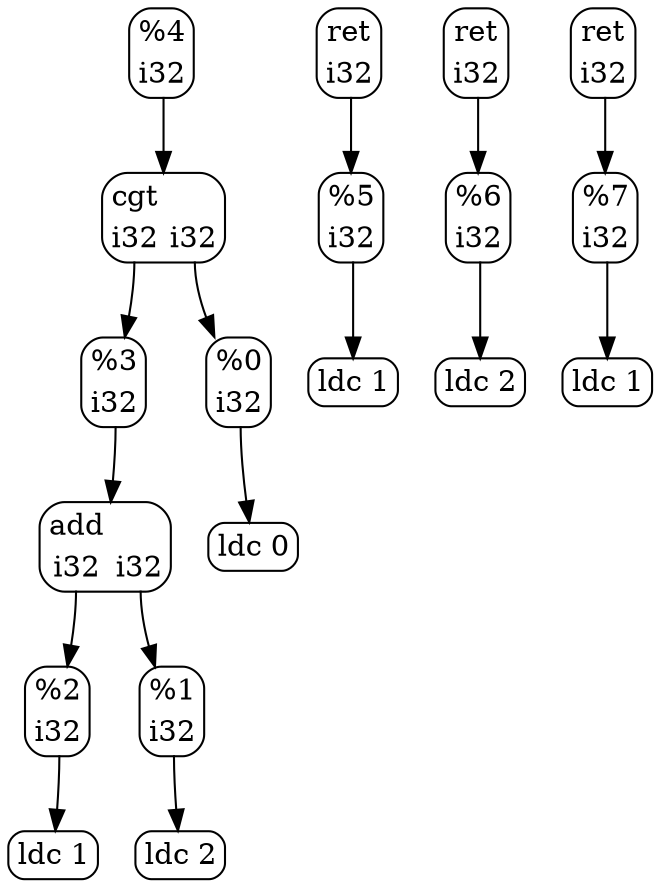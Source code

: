digraph
{
    "%2" [ label = <<table border="1" cellborder="0" cellpadding="2" cellspacing="1" style="ROUNDED"><tr><td colspan="0" rowspan="0"><font>%2</font></td></tr><tr><td colspan="0" port="0" rowspan="1"><font>i32</font></td></tr></table>>, shape = plain, style = rounded ]
    "Auto[2]" [ label = <<table border="1" cellborder="0" cellpadding="2" cellspacing="1" style="ROUNDED"><tr><td colspan="1" rowspan="0"><font>ldc 1</font></td></tr></table>>, shape = plain, style = rounded ]
    "%1" [ label = <<table border="1" cellborder="0" cellpadding="2" cellspacing="1" style="ROUNDED"><tr><td colspan="0" rowspan="0"><font>%1</font></td></tr><tr><td colspan="0" port="0" rowspan="1"><font>i32</font></td></tr></table>>, shape = plain, style = rounded ]
    "Auto[4]" [ label = <<table border="1" cellborder="0" cellpadding="2" cellspacing="1" style="ROUNDED"><tr><td colspan="1" rowspan="0"><font>ldc 2</font></td></tr></table>>, shape = plain, style = rounded ]
    "%3" [ label = <<table border="1" cellborder="0" cellpadding="2" cellspacing="1" style="ROUNDED"><tr><td colspan="0" rowspan="0"><font>%3</font></td></tr><tr><td colspan="0" port="0" rowspan="1"><font>i32</font></td></tr></table>>, shape = plain, style = rounded ]
    "Auto[6]" [ label = <<table border="1" cellborder="0" cellpadding="2" cellspacing="1" style="ROUNDED"><tr><td colspan="1" rowspan="0"><font>add</font></td></tr><tr><td colspan="1" port="0" rowspan="1"><font>i32</font></td><td colspan="1" port="1" rowspan="1"><font>i32</font></td></tr></table>>, shape = plain, style = rounded ]
    "%0" [ label = <<table border="1" cellborder="0" cellpadding="2" cellspacing="1" style="ROUNDED"><tr><td colspan="0" rowspan="0"><font>%0</font></td></tr><tr><td colspan="0" port="0" rowspan="1"><font>i32</font></td></tr></table>>, shape = plain, style = rounded ]
    "Auto[10]" [ label = <<table border="1" cellborder="0" cellpadding="2" cellspacing="1" style="ROUNDED"><tr><td colspan="1" rowspan="0"><font>ldc 0</font></td></tr></table>>, shape = plain, style = rounded ]
    "%4" [ label = <<table border="1" cellborder="0" cellpadding="2" cellspacing="1" style="ROUNDED"><tr><td colspan="0" rowspan="0"><font>%4</font></td></tr><tr><td colspan="0" port="0" rowspan="1"><font>i32</font></td></tr></table>>, shape = plain, style = rounded ]
    "Auto[12]" [ label = <<table border="1" cellborder="0" cellpadding="2" cellspacing="1" style="ROUNDED"><tr><td colspan="1" rowspan="0"><font>cgt</font></td></tr><tr><td colspan="1" port="0" rowspan="1"><font>i32</font></td><td colspan="1" port="1" rowspan="1"><font>i32</font></td></tr></table>>, shape = plain, style = rounded ]
    "%5" [ label = <<table border="1" cellborder="0" cellpadding="2" cellspacing="1" style="ROUNDED"><tr><td colspan="0" rowspan="0"><font>%5</font></td></tr><tr><td colspan="0" port="0" rowspan="1"><font>i32</font></td></tr></table>>, shape = plain, style = rounded ]
    "Auto[16]" [ label = <<table border="1" cellborder="0" cellpadding="2" cellspacing="1" style="ROUNDED"><tr><td colspan="1" rowspan="0"><font>ldc 1</font></td></tr></table>>, shape = plain, style = rounded ]
    "Auto[17]" [ label = <<table border="1" cellborder="0" cellpadding="2" cellspacing="1" style="ROUNDED"><tr><td colspan="1" rowspan="0"><font>ret</font></td></tr><tr><td colspan="1" port="0" rowspan="1"><font>i32</font></td></tr></table>>, shape = plain, style = rounded ]
    "%6" [ label = <<table border="1" cellborder="0" cellpadding="2" cellspacing="1" style="ROUNDED"><tr><td colspan="0" rowspan="0"><font>%6</font></td></tr><tr><td colspan="0" port="0" rowspan="1"><font>i32</font></td></tr></table>>, shape = plain, style = rounded ]
    "Auto[20]" [ label = <<table border="1" cellborder="0" cellpadding="2" cellspacing="1" style="ROUNDED"><tr><td colspan="1" rowspan="0"><font>ldc 2</font></td></tr></table>>, shape = plain, style = rounded ]
    "Auto[21]" [ label = <<table border="1" cellborder="0" cellpadding="2" cellspacing="1" style="ROUNDED"><tr><td colspan="1" rowspan="0"><font>ret</font></td></tr><tr><td colspan="1" port="0" rowspan="1"><font>i32</font></td></tr></table>>, shape = plain, style = rounded ]
    "%7" [ label = <<table border="1" cellborder="0" cellpadding="2" cellspacing="1" style="ROUNDED"><tr><td colspan="0" rowspan="0"><font>%7</font></td></tr><tr><td colspan="0" port="0" rowspan="1"><font>i32</font></td></tr></table>>, shape = plain, style = rounded ]
    "Auto[24]" [ label = <<table border="1" cellborder="0" cellpadding="2" cellspacing="1" style="ROUNDED"><tr><td colspan="1" rowspan="0"><font>ldc 1</font></td></tr></table>>, shape = plain, style = rounded ]
    "Auto[25]" [ label = <<table border="1" cellborder="0" cellpadding="2" cellspacing="1" style="ROUNDED"><tr><td colspan="1" rowspan="0"><font>ret</font></td></tr><tr><td colspan="1" port="0" rowspan="1"><font>i32</font></td></tr></table>>, shape = plain, style = rounded ]

    "%2":0:_ -> "Auto[2]"
    "%1":0:_ -> "Auto[4]"
    "%3":0:_ -> "Auto[6]"
    "Auto[6]":0:_ -> "%2" [ color = "", fillcolor = black ]
    "Auto[6]":1:_ -> "%1" [ color = "", fillcolor = black ]
    "%0":0:_ -> "Auto[10]"
    "%4":0:_ -> "Auto[12]"
    "Auto[12]":0:_ -> "%3" [ color = "", fillcolor = black ]
    "Auto[12]":1:_ -> "%0" [ color = "", fillcolor = black ]
    "%5":0:_ -> "Auto[16]"
    "Auto[17]":0:_ -> "%5" [ color = "", fillcolor = black ]
    "%6":0:_ -> "Auto[20]"
    "Auto[21]":0:_ -> "%6" [ color = "", fillcolor = black ]
    "%7":0:_ -> "Auto[24]"
    "Auto[25]":0:_ -> "%7" [ color = "", fillcolor = black ]
}